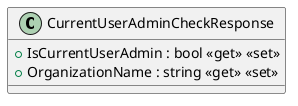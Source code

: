 @startuml
class CurrentUserAdminCheckResponse {
    + IsCurrentUserAdmin : bool <<get>> <<set>>
    + OrganizationName : string <<get>> <<set>>
}
@enduml
